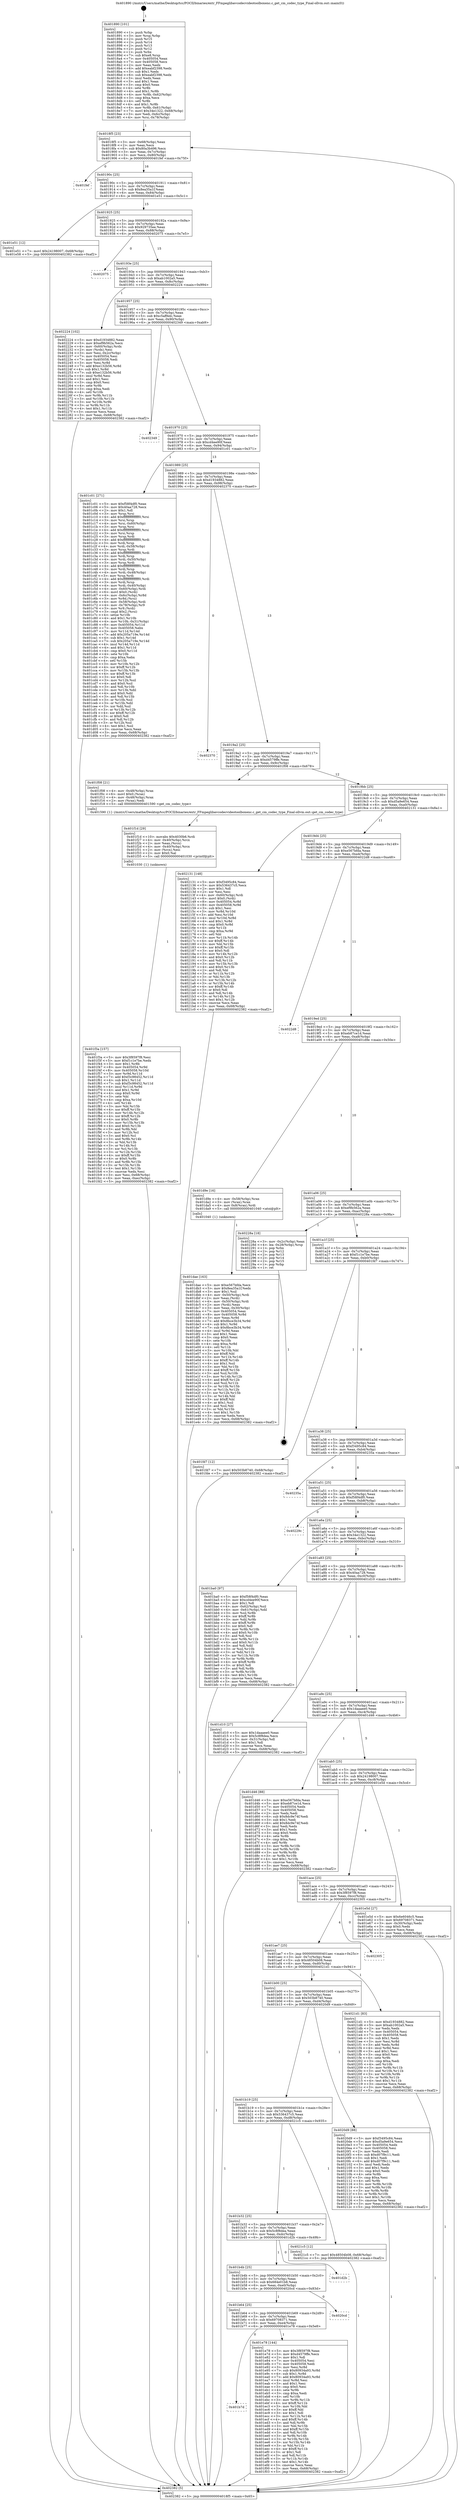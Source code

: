 digraph "0x401890" {
  label = "0x401890 (/mnt/c/Users/mathe/Desktop/tcc/POCII/binaries/extr_FFmpeglibavcodecvideotoolboxenc.c_get_cm_codec_type_Final-ollvm.out::main(0))"
  labelloc = "t"
  node[shape=record]

  Entry [label="",width=0.3,height=0.3,shape=circle,fillcolor=black,style=filled]
  "0x4018f5" [label="{
     0x4018f5 [23]\l
     | [instrs]\l
     &nbsp;&nbsp;0x4018f5 \<+3\>: mov -0x68(%rbp),%eax\l
     &nbsp;&nbsp;0x4018f8 \<+2\>: mov %eax,%ecx\l
     &nbsp;&nbsp;0x4018fa \<+6\>: sub $0x80a3b496,%ecx\l
     &nbsp;&nbsp;0x401900 \<+3\>: mov %eax,-0x7c(%rbp)\l
     &nbsp;&nbsp;0x401903 \<+3\>: mov %ecx,-0x80(%rbp)\l
     &nbsp;&nbsp;0x401906 \<+6\>: je 0000000000401fef \<main+0x75f\>\l
  }"]
  "0x401fef" [label="{
     0x401fef\l
  }", style=dashed]
  "0x40190c" [label="{
     0x40190c [25]\l
     | [instrs]\l
     &nbsp;&nbsp;0x40190c \<+5\>: jmp 0000000000401911 \<main+0x81\>\l
     &nbsp;&nbsp;0x401911 \<+3\>: mov -0x7c(%rbp),%eax\l
     &nbsp;&nbsp;0x401914 \<+5\>: sub $0x8ea35a1f,%eax\l
     &nbsp;&nbsp;0x401919 \<+6\>: mov %eax,-0x84(%rbp)\l
     &nbsp;&nbsp;0x40191f \<+6\>: je 0000000000401e51 \<main+0x5c1\>\l
  }"]
  Exit [label="",width=0.3,height=0.3,shape=circle,fillcolor=black,style=filled,peripheries=2]
  "0x401e51" [label="{
     0x401e51 [12]\l
     | [instrs]\l
     &nbsp;&nbsp;0x401e51 \<+7\>: movl $0x24198007,-0x68(%rbp)\l
     &nbsp;&nbsp;0x401e58 \<+5\>: jmp 0000000000402382 \<main+0xaf2\>\l
  }"]
  "0x401925" [label="{
     0x401925 [25]\l
     | [instrs]\l
     &nbsp;&nbsp;0x401925 \<+5\>: jmp 000000000040192a \<main+0x9a\>\l
     &nbsp;&nbsp;0x40192a \<+3\>: mov -0x7c(%rbp),%eax\l
     &nbsp;&nbsp;0x40192d \<+5\>: sub $0x929735ee,%eax\l
     &nbsp;&nbsp;0x401932 \<+6\>: mov %eax,-0x88(%rbp)\l
     &nbsp;&nbsp;0x401938 \<+6\>: je 0000000000402075 \<main+0x7e5\>\l
  }"]
  "0x401f3a" [label="{
     0x401f3a [157]\l
     | [instrs]\l
     &nbsp;&nbsp;0x401f3a \<+5\>: mov $0x3f8597f8,%esi\l
     &nbsp;&nbsp;0x401f3f \<+5\>: mov $0xf1c1e7be,%edx\l
     &nbsp;&nbsp;0x401f44 \<+3\>: mov $0x1,%r8b\l
     &nbsp;&nbsp;0x401f47 \<+8\>: mov 0x405054,%r9d\l
     &nbsp;&nbsp;0x401f4f \<+8\>: mov 0x405058,%r10d\l
     &nbsp;&nbsp;0x401f57 \<+3\>: mov %r9d,%r11d\l
     &nbsp;&nbsp;0x401f5a \<+7\>: add $0xf3c98452,%r11d\l
     &nbsp;&nbsp;0x401f61 \<+4\>: sub $0x1,%r11d\l
     &nbsp;&nbsp;0x401f65 \<+7\>: sub $0xf3c98452,%r11d\l
     &nbsp;&nbsp;0x401f6c \<+4\>: imul %r11d,%r9d\l
     &nbsp;&nbsp;0x401f70 \<+4\>: and $0x1,%r9d\l
     &nbsp;&nbsp;0x401f74 \<+4\>: cmp $0x0,%r9d\l
     &nbsp;&nbsp;0x401f78 \<+3\>: sete %bl\l
     &nbsp;&nbsp;0x401f7b \<+4\>: cmp $0xa,%r10d\l
     &nbsp;&nbsp;0x401f7f \<+4\>: setl %r14b\l
     &nbsp;&nbsp;0x401f83 \<+3\>: mov %bl,%r15b\l
     &nbsp;&nbsp;0x401f86 \<+4\>: xor $0xff,%r15b\l
     &nbsp;&nbsp;0x401f8a \<+3\>: mov %r14b,%r12b\l
     &nbsp;&nbsp;0x401f8d \<+4\>: xor $0xff,%r12b\l
     &nbsp;&nbsp;0x401f91 \<+4\>: xor $0x0,%r8b\l
     &nbsp;&nbsp;0x401f95 \<+3\>: mov %r15b,%r13b\l
     &nbsp;&nbsp;0x401f98 \<+4\>: and $0x0,%r13b\l
     &nbsp;&nbsp;0x401f9c \<+3\>: and %r8b,%bl\l
     &nbsp;&nbsp;0x401f9f \<+3\>: mov %r12b,%cl\l
     &nbsp;&nbsp;0x401fa2 \<+3\>: and $0x0,%cl\l
     &nbsp;&nbsp;0x401fa5 \<+3\>: and %r8b,%r14b\l
     &nbsp;&nbsp;0x401fa8 \<+3\>: or %bl,%r13b\l
     &nbsp;&nbsp;0x401fab \<+3\>: or %r14b,%cl\l
     &nbsp;&nbsp;0x401fae \<+3\>: xor %cl,%r13b\l
     &nbsp;&nbsp;0x401fb1 \<+3\>: or %r12b,%r15b\l
     &nbsp;&nbsp;0x401fb4 \<+4\>: xor $0xff,%r15b\l
     &nbsp;&nbsp;0x401fb8 \<+4\>: or $0x0,%r8b\l
     &nbsp;&nbsp;0x401fbc \<+3\>: and %r8b,%r15b\l
     &nbsp;&nbsp;0x401fbf \<+3\>: or %r15b,%r13b\l
     &nbsp;&nbsp;0x401fc2 \<+4\>: test $0x1,%r13b\l
     &nbsp;&nbsp;0x401fc6 \<+3\>: cmovne %edx,%esi\l
     &nbsp;&nbsp;0x401fc9 \<+3\>: mov %esi,-0x68(%rbp)\l
     &nbsp;&nbsp;0x401fcc \<+6\>: mov %eax,-0xec(%rbp)\l
     &nbsp;&nbsp;0x401fd2 \<+5\>: jmp 0000000000402382 \<main+0xaf2\>\l
  }"]
  "0x402075" [label="{
     0x402075\l
  }", style=dashed]
  "0x40193e" [label="{
     0x40193e [25]\l
     | [instrs]\l
     &nbsp;&nbsp;0x40193e \<+5\>: jmp 0000000000401943 \<main+0xb3\>\l
     &nbsp;&nbsp;0x401943 \<+3\>: mov -0x7c(%rbp),%eax\l
     &nbsp;&nbsp;0x401946 \<+5\>: sub $0xab1002a5,%eax\l
     &nbsp;&nbsp;0x40194b \<+6\>: mov %eax,-0x8c(%rbp)\l
     &nbsp;&nbsp;0x401951 \<+6\>: je 0000000000402224 \<main+0x994\>\l
  }"]
  "0x401f1d" [label="{
     0x401f1d [29]\l
     | [instrs]\l
     &nbsp;&nbsp;0x401f1d \<+10\>: movabs $0x4030b6,%rdi\l
     &nbsp;&nbsp;0x401f27 \<+4\>: mov -0x40(%rbp),%rcx\l
     &nbsp;&nbsp;0x401f2b \<+2\>: mov %eax,(%rcx)\l
     &nbsp;&nbsp;0x401f2d \<+4\>: mov -0x40(%rbp),%rcx\l
     &nbsp;&nbsp;0x401f31 \<+2\>: mov (%rcx),%esi\l
     &nbsp;&nbsp;0x401f33 \<+2\>: mov $0x0,%al\l
     &nbsp;&nbsp;0x401f35 \<+5\>: call 0000000000401030 \<printf@plt\>\l
     | [calls]\l
     &nbsp;&nbsp;0x401030 \{1\} (unknown)\l
  }"]
  "0x402224" [label="{
     0x402224 [102]\l
     | [instrs]\l
     &nbsp;&nbsp;0x402224 \<+5\>: mov $0xd1934882,%eax\l
     &nbsp;&nbsp;0x402229 \<+5\>: mov $0xef9b562a,%ecx\l
     &nbsp;&nbsp;0x40222e \<+4\>: mov -0x60(%rbp),%rdx\l
     &nbsp;&nbsp;0x402232 \<+2\>: mov (%rdx),%esi\l
     &nbsp;&nbsp;0x402234 \<+3\>: mov %esi,-0x2c(%rbp)\l
     &nbsp;&nbsp;0x402237 \<+7\>: mov 0x405054,%esi\l
     &nbsp;&nbsp;0x40223e \<+7\>: mov 0x405058,%edi\l
     &nbsp;&nbsp;0x402245 \<+3\>: mov %esi,%r8d\l
     &nbsp;&nbsp;0x402248 \<+7\>: add $0xe132b56,%r8d\l
     &nbsp;&nbsp;0x40224f \<+4\>: sub $0x1,%r8d\l
     &nbsp;&nbsp;0x402253 \<+7\>: sub $0xe132b56,%r8d\l
     &nbsp;&nbsp;0x40225a \<+4\>: imul %r8d,%esi\l
     &nbsp;&nbsp;0x40225e \<+3\>: and $0x1,%esi\l
     &nbsp;&nbsp;0x402261 \<+3\>: cmp $0x0,%esi\l
     &nbsp;&nbsp;0x402264 \<+4\>: sete %r9b\l
     &nbsp;&nbsp;0x402268 \<+3\>: cmp $0xa,%edi\l
     &nbsp;&nbsp;0x40226b \<+4\>: setl %r10b\l
     &nbsp;&nbsp;0x40226f \<+3\>: mov %r9b,%r11b\l
     &nbsp;&nbsp;0x402272 \<+3\>: and %r10b,%r11b\l
     &nbsp;&nbsp;0x402275 \<+3\>: xor %r10b,%r9b\l
     &nbsp;&nbsp;0x402278 \<+3\>: or %r9b,%r11b\l
     &nbsp;&nbsp;0x40227b \<+4\>: test $0x1,%r11b\l
     &nbsp;&nbsp;0x40227f \<+3\>: cmovne %ecx,%eax\l
     &nbsp;&nbsp;0x402282 \<+3\>: mov %eax,-0x68(%rbp)\l
     &nbsp;&nbsp;0x402285 \<+5\>: jmp 0000000000402382 \<main+0xaf2\>\l
  }"]
  "0x401957" [label="{
     0x401957 [25]\l
     | [instrs]\l
     &nbsp;&nbsp;0x401957 \<+5\>: jmp 000000000040195c \<main+0xcc\>\l
     &nbsp;&nbsp;0x40195c \<+3\>: mov -0x7c(%rbp),%eax\l
     &nbsp;&nbsp;0x40195f \<+5\>: sub $0xc5aff4dc,%eax\l
     &nbsp;&nbsp;0x401964 \<+6\>: mov %eax,-0x90(%rbp)\l
     &nbsp;&nbsp;0x40196a \<+6\>: je 0000000000402349 \<main+0xab9\>\l
  }"]
  "0x401b7d" [label="{
     0x401b7d\l
  }", style=dashed]
  "0x402349" [label="{
     0x402349\l
  }", style=dashed]
  "0x401970" [label="{
     0x401970 [25]\l
     | [instrs]\l
     &nbsp;&nbsp;0x401970 \<+5\>: jmp 0000000000401975 \<main+0xe5\>\l
     &nbsp;&nbsp;0x401975 \<+3\>: mov -0x7c(%rbp),%eax\l
     &nbsp;&nbsp;0x401978 \<+5\>: sub $0xcd4ee90f,%eax\l
     &nbsp;&nbsp;0x40197d \<+6\>: mov %eax,-0x94(%rbp)\l
     &nbsp;&nbsp;0x401983 \<+6\>: je 0000000000401c01 \<main+0x371\>\l
  }"]
  "0x401e78" [label="{
     0x401e78 [144]\l
     | [instrs]\l
     &nbsp;&nbsp;0x401e78 \<+5\>: mov $0x3f8597f8,%eax\l
     &nbsp;&nbsp;0x401e7d \<+5\>: mov $0xd4579ffe,%ecx\l
     &nbsp;&nbsp;0x401e82 \<+2\>: mov $0x1,%dl\l
     &nbsp;&nbsp;0x401e84 \<+7\>: mov 0x405054,%esi\l
     &nbsp;&nbsp;0x401e8b \<+7\>: mov 0x405058,%edi\l
     &nbsp;&nbsp;0x401e92 \<+3\>: mov %esi,%r8d\l
     &nbsp;&nbsp;0x401e95 \<+7\>: sub $0x80934a93,%r8d\l
     &nbsp;&nbsp;0x401e9c \<+4\>: sub $0x1,%r8d\l
     &nbsp;&nbsp;0x401ea0 \<+7\>: add $0x80934a93,%r8d\l
     &nbsp;&nbsp;0x401ea7 \<+4\>: imul %r8d,%esi\l
     &nbsp;&nbsp;0x401eab \<+3\>: and $0x1,%esi\l
     &nbsp;&nbsp;0x401eae \<+3\>: cmp $0x0,%esi\l
     &nbsp;&nbsp;0x401eb1 \<+4\>: sete %r9b\l
     &nbsp;&nbsp;0x401eb5 \<+3\>: cmp $0xa,%edi\l
     &nbsp;&nbsp;0x401eb8 \<+4\>: setl %r10b\l
     &nbsp;&nbsp;0x401ebc \<+3\>: mov %r9b,%r11b\l
     &nbsp;&nbsp;0x401ebf \<+4\>: xor $0xff,%r11b\l
     &nbsp;&nbsp;0x401ec3 \<+3\>: mov %r10b,%bl\l
     &nbsp;&nbsp;0x401ec6 \<+3\>: xor $0xff,%bl\l
     &nbsp;&nbsp;0x401ec9 \<+3\>: xor $0x1,%dl\l
     &nbsp;&nbsp;0x401ecc \<+3\>: mov %r11b,%r14b\l
     &nbsp;&nbsp;0x401ecf \<+4\>: and $0xff,%r14b\l
     &nbsp;&nbsp;0x401ed3 \<+3\>: and %dl,%r9b\l
     &nbsp;&nbsp;0x401ed6 \<+3\>: mov %bl,%r15b\l
     &nbsp;&nbsp;0x401ed9 \<+4\>: and $0xff,%r15b\l
     &nbsp;&nbsp;0x401edd \<+3\>: and %dl,%r10b\l
     &nbsp;&nbsp;0x401ee0 \<+3\>: or %r9b,%r14b\l
     &nbsp;&nbsp;0x401ee3 \<+3\>: or %r10b,%r15b\l
     &nbsp;&nbsp;0x401ee6 \<+3\>: xor %r15b,%r14b\l
     &nbsp;&nbsp;0x401ee9 \<+3\>: or %bl,%r11b\l
     &nbsp;&nbsp;0x401eec \<+4\>: xor $0xff,%r11b\l
     &nbsp;&nbsp;0x401ef0 \<+3\>: or $0x1,%dl\l
     &nbsp;&nbsp;0x401ef3 \<+3\>: and %dl,%r11b\l
     &nbsp;&nbsp;0x401ef6 \<+3\>: or %r11b,%r14b\l
     &nbsp;&nbsp;0x401ef9 \<+4\>: test $0x1,%r14b\l
     &nbsp;&nbsp;0x401efd \<+3\>: cmovne %ecx,%eax\l
     &nbsp;&nbsp;0x401f00 \<+3\>: mov %eax,-0x68(%rbp)\l
     &nbsp;&nbsp;0x401f03 \<+5\>: jmp 0000000000402382 \<main+0xaf2\>\l
  }"]
  "0x401c01" [label="{
     0x401c01 [271]\l
     | [instrs]\l
     &nbsp;&nbsp;0x401c01 \<+5\>: mov $0xf58f4df0,%eax\l
     &nbsp;&nbsp;0x401c06 \<+5\>: mov $0x40aa728,%ecx\l
     &nbsp;&nbsp;0x401c0b \<+2\>: mov $0x1,%dl\l
     &nbsp;&nbsp;0x401c0d \<+3\>: mov %rsp,%rsi\l
     &nbsp;&nbsp;0x401c10 \<+4\>: add $0xfffffffffffffff0,%rsi\l
     &nbsp;&nbsp;0x401c14 \<+3\>: mov %rsi,%rsp\l
     &nbsp;&nbsp;0x401c17 \<+4\>: mov %rsi,-0x60(%rbp)\l
     &nbsp;&nbsp;0x401c1b \<+3\>: mov %rsp,%rsi\l
     &nbsp;&nbsp;0x401c1e \<+4\>: add $0xfffffffffffffff0,%rsi\l
     &nbsp;&nbsp;0x401c22 \<+3\>: mov %rsi,%rsp\l
     &nbsp;&nbsp;0x401c25 \<+3\>: mov %rsp,%rdi\l
     &nbsp;&nbsp;0x401c28 \<+4\>: add $0xfffffffffffffff0,%rdi\l
     &nbsp;&nbsp;0x401c2c \<+3\>: mov %rdi,%rsp\l
     &nbsp;&nbsp;0x401c2f \<+4\>: mov %rdi,-0x58(%rbp)\l
     &nbsp;&nbsp;0x401c33 \<+3\>: mov %rsp,%rdi\l
     &nbsp;&nbsp;0x401c36 \<+4\>: add $0xfffffffffffffff0,%rdi\l
     &nbsp;&nbsp;0x401c3a \<+3\>: mov %rdi,%rsp\l
     &nbsp;&nbsp;0x401c3d \<+4\>: mov %rdi,-0x50(%rbp)\l
     &nbsp;&nbsp;0x401c41 \<+3\>: mov %rsp,%rdi\l
     &nbsp;&nbsp;0x401c44 \<+4\>: add $0xfffffffffffffff0,%rdi\l
     &nbsp;&nbsp;0x401c48 \<+3\>: mov %rdi,%rsp\l
     &nbsp;&nbsp;0x401c4b \<+4\>: mov %rdi,-0x48(%rbp)\l
     &nbsp;&nbsp;0x401c4f \<+3\>: mov %rsp,%rdi\l
     &nbsp;&nbsp;0x401c52 \<+4\>: add $0xfffffffffffffff0,%rdi\l
     &nbsp;&nbsp;0x401c56 \<+3\>: mov %rdi,%rsp\l
     &nbsp;&nbsp;0x401c59 \<+4\>: mov %rdi,-0x40(%rbp)\l
     &nbsp;&nbsp;0x401c5d \<+4\>: mov -0x60(%rbp),%rdi\l
     &nbsp;&nbsp;0x401c61 \<+6\>: movl $0x0,(%rdi)\l
     &nbsp;&nbsp;0x401c67 \<+4\>: mov -0x6c(%rbp),%r8d\l
     &nbsp;&nbsp;0x401c6b \<+3\>: mov %r8d,(%rsi)\l
     &nbsp;&nbsp;0x401c6e \<+4\>: mov -0x58(%rbp),%rdi\l
     &nbsp;&nbsp;0x401c72 \<+4\>: mov -0x78(%rbp),%r9\l
     &nbsp;&nbsp;0x401c76 \<+3\>: mov %r9,(%rdi)\l
     &nbsp;&nbsp;0x401c79 \<+3\>: cmpl $0x2,(%rsi)\l
     &nbsp;&nbsp;0x401c7c \<+4\>: setne %r10b\l
     &nbsp;&nbsp;0x401c80 \<+4\>: and $0x1,%r10b\l
     &nbsp;&nbsp;0x401c84 \<+4\>: mov %r10b,-0x31(%rbp)\l
     &nbsp;&nbsp;0x401c88 \<+8\>: mov 0x405054,%r11d\l
     &nbsp;&nbsp;0x401c90 \<+7\>: mov 0x405058,%ebx\l
     &nbsp;&nbsp;0x401c97 \<+3\>: mov %r11d,%r14d\l
     &nbsp;&nbsp;0x401c9a \<+7\>: add $0x205a719e,%r14d\l
     &nbsp;&nbsp;0x401ca1 \<+4\>: sub $0x1,%r14d\l
     &nbsp;&nbsp;0x401ca5 \<+7\>: sub $0x205a719e,%r14d\l
     &nbsp;&nbsp;0x401cac \<+4\>: imul %r14d,%r11d\l
     &nbsp;&nbsp;0x401cb0 \<+4\>: and $0x1,%r11d\l
     &nbsp;&nbsp;0x401cb4 \<+4\>: cmp $0x0,%r11d\l
     &nbsp;&nbsp;0x401cb8 \<+4\>: sete %r10b\l
     &nbsp;&nbsp;0x401cbc \<+3\>: cmp $0xa,%ebx\l
     &nbsp;&nbsp;0x401cbf \<+4\>: setl %r15b\l
     &nbsp;&nbsp;0x401cc3 \<+3\>: mov %r10b,%r12b\l
     &nbsp;&nbsp;0x401cc6 \<+4\>: xor $0xff,%r12b\l
     &nbsp;&nbsp;0x401cca \<+3\>: mov %r15b,%r13b\l
     &nbsp;&nbsp;0x401ccd \<+4\>: xor $0xff,%r13b\l
     &nbsp;&nbsp;0x401cd1 \<+3\>: xor $0x0,%dl\l
     &nbsp;&nbsp;0x401cd4 \<+3\>: mov %r12b,%sil\l
     &nbsp;&nbsp;0x401cd7 \<+4\>: and $0x0,%sil\l
     &nbsp;&nbsp;0x401cdb \<+3\>: and %dl,%r10b\l
     &nbsp;&nbsp;0x401cde \<+3\>: mov %r13b,%dil\l
     &nbsp;&nbsp;0x401ce1 \<+4\>: and $0x0,%dil\l
     &nbsp;&nbsp;0x401ce5 \<+3\>: and %dl,%r15b\l
     &nbsp;&nbsp;0x401ce8 \<+3\>: or %r10b,%sil\l
     &nbsp;&nbsp;0x401ceb \<+3\>: or %r15b,%dil\l
     &nbsp;&nbsp;0x401cee \<+3\>: xor %dil,%sil\l
     &nbsp;&nbsp;0x401cf1 \<+3\>: or %r13b,%r12b\l
     &nbsp;&nbsp;0x401cf4 \<+4\>: xor $0xff,%r12b\l
     &nbsp;&nbsp;0x401cf8 \<+3\>: or $0x0,%dl\l
     &nbsp;&nbsp;0x401cfb \<+3\>: and %dl,%r12b\l
     &nbsp;&nbsp;0x401cfe \<+3\>: or %r12b,%sil\l
     &nbsp;&nbsp;0x401d01 \<+4\>: test $0x1,%sil\l
     &nbsp;&nbsp;0x401d05 \<+3\>: cmovne %ecx,%eax\l
     &nbsp;&nbsp;0x401d08 \<+3\>: mov %eax,-0x68(%rbp)\l
     &nbsp;&nbsp;0x401d0b \<+5\>: jmp 0000000000402382 \<main+0xaf2\>\l
  }"]
  "0x401989" [label="{
     0x401989 [25]\l
     | [instrs]\l
     &nbsp;&nbsp;0x401989 \<+5\>: jmp 000000000040198e \<main+0xfe\>\l
     &nbsp;&nbsp;0x40198e \<+3\>: mov -0x7c(%rbp),%eax\l
     &nbsp;&nbsp;0x401991 \<+5\>: sub $0xd1934882,%eax\l
     &nbsp;&nbsp;0x401996 \<+6\>: mov %eax,-0x98(%rbp)\l
     &nbsp;&nbsp;0x40199c \<+6\>: je 0000000000402370 \<main+0xae0\>\l
  }"]
  "0x401b64" [label="{
     0x401b64 [25]\l
     | [instrs]\l
     &nbsp;&nbsp;0x401b64 \<+5\>: jmp 0000000000401b69 \<main+0x2d9\>\l
     &nbsp;&nbsp;0x401b69 \<+3\>: mov -0x7c(%rbp),%eax\l
     &nbsp;&nbsp;0x401b6c \<+5\>: sub $0x69708371,%eax\l
     &nbsp;&nbsp;0x401b71 \<+6\>: mov %eax,-0xe4(%rbp)\l
     &nbsp;&nbsp;0x401b77 \<+6\>: je 0000000000401e78 \<main+0x5e8\>\l
  }"]
  "0x402370" [label="{
     0x402370\l
  }", style=dashed]
  "0x4019a2" [label="{
     0x4019a2 [25]\l
     | [instrs]\l
     &nbsp;&nbsp;0x4019a2 \<+5\>: jmp 00000000004019a7 \<main+0x117\>\l
     &nbsp;&nbsp;0x4019a7 \<+3\>: mov -0x7c(%rbp),%eax\l
     &nbsp;&nbsp;0x4019aa \<+5\>: sub $0xd4579ffe,%eax\l
     &nbsp;&nbsp;0x4019af \<+6\>: mov %eax,-0x9c(%rbp)\l
     &nbsp;&nbsp;0x4019b5 \<+6\>: je 0000000000401f08 \<main+0x678\>\l
  }"]
  "0x4020cd" [label="{
     0x4020cd\l
  }", style=dashed]
  "0x401f08" [label="{
     0x401f08 [21]\l
     | [instrs]\l
     &nbsp;&nbsp;0x401f08 \<+4\>: mov -0x48(%rbp),%rax\l
     &nbsp;&nbsp;0x401f0c \<+6\>: movl $0x0,(%rax)\l
     &nbsp;&nbsp;0x401f12 \<+4\>: mov -0x48(%rbp),%rax\l
     &nbsp;&nbsp;0x401f16 \<+2\>: mov (%rax),%edi\l
     &nbsp;&nbsp;0x401f18 \<+5\>: call 0000000000401590 \<get_cm_codec_type\>\l
     | [calls]\l
     &nbsp;&nbsp;0x401590 \{1\} (/mnt/c/Users/mathe/Desktop/tcc/POCII/binaries/extr_FFmpeglibavcodecvideotoolboxenc.c_get_cm_codec_type_Final-ollvm.out::get_cm_codec_type)\l
  }"]
  "0x4019bb" [label="{
     0x4019bb [25]\l
     | [instrs]\l
     &nbsp;&nbsp;0x4019bb \<+5\>: jmp 00000000004019c0 \<main+0x130\>\l
     &nbsp;&nbsp;0x4019c0 \<+3\>: mov -0x7c(%rbp),%eax\l
     &nbsp;&nbsp;0x4019c3 \<+5\>: sub $0xd5a9e654,%eax\l
     &nbsp;&nbsp;0x4019c8 \<+6\>: mov %eax,-0xa0(%rbp)\l
     &nbsp;&nbsp;0x4019ce \<+6\>: je 0000000000402131 \<main+0x8a1\>\l
  }"]
  "0x401b4b" [label="{
     0x401b4b [25]\l
     | [instrs]\l
     &nbsp;&nbsp;0x401b4b \<+5\>: jmp 0000000000401b50 \<main+0x2c0\>\l
     &nbsp;&nbsp;0x401b50 \<+3\>: mov -0x7c(%rbp),%eax\l
     &nbsp;&nbsp;0x401b53 \<+5\>: sub $0x684e01b8,%eax\l
     &nbsp;&nbsp;0x401b58 \<+6\>: mov %eax,-0xe0(%rbp)\l
     &nbsp;&nbsp;0x401b5e \<+6\>: je 00000000004020cd \<main+0x83d\>\l
  }"]
  "0x402131" [label="{
     0x402131 [148]\l
     | [instrs]\l
     &nbsp;&nbsp;0x402131 \<+5\>: mov $0xf3495c84,%eax\l
     &nbsp;&nbsp;0x402136 \<+5\>: mov $0x536437c5,%ecx\l
     &nbsp;&nbsp;0x40213b \<+2\>: mov $0x1,%dl\l
     &nbsp;&nbsp;0x40213d \<+2\>: xor %esi,%esi\l
     &nbsp;&nbsp;0x40213f \<+4\>: mov -0x60(%rbp),%rdi\l
     &nbsp;&nbsp;0x402143 \<+6\>: movl $0x0,(%rdi)\l
     &nbsp;&nbsp;0x402149 \<+8\>: mov 0x405054,%r8d\l
     &nbsp;&nbsp;0x402151 \<+8\>: mov 0x405058,%r9d\l
     &nbsp;&nbsp;0x402159 \<+3\>: sub $0x1,%esi\l
     &nbsp;&nbsp;0x40215c \<+3\>: mov %r8d,%r10d\l
     &nbsp;&nbsp;0x40215f \<+3\>: add %esi,%r10d\l
     &nbsp;&nbsp;0x402162 \<+4\>: imul %r10d,%r8d\l
     &nbsp;&nbsp;0x402166 \<+4\>: and $0x1,%r8d\l
     &nbsp;&nbsp;0x40216a \<+4\>: cmp $0x0,%r8d\l
     &nbsp;&nbsp;0x40216e \<+4\>: sete %r11b\l
     &nbsp;&nbsp;0x402172 \<+4\>: cmp $0xa,%r9d\l
     &nbsp;&nbsp;0x402176 \<+3\>: setl %bl\l
     &nbsp;&nbsp;0x402179 \<+3\>: mov %r11b,%r14b\l
     &nbsp;&nbsp;0x40217c \<+4\>: xor $0xff,%r14b\l
     &nbsp;&nbsp;0x402180 \<+3\>: mov %bl,%r15b\l
     &nbsp;&nbsp;0x402183 \<+4\>: xor $0xff,%r15b\l
     &nbsp;&nbsp;0x402187 \<+3\>: xor $0x0,%dl\l
     &nbsp;&nbsp;0x40218a \<+3\>: mov %r14b,%r12b\l
     &nbsp;&nbsp;0x40218d \<+4\>: and $0x0,%r12b\l
     &nbsp;&nbsp;0x402191 \<+3\>: and %dl,%r11b\l
     &nbsp;&nbsp;0x402194 \<+3\>: mov %r15b,%r13b\l
     &nbsp;&nbsp;0x402197 \<+4\>: and $0x0,%r13b\l
     &nbsp;&nbsp;0x40219b \<+2\>: and %dl,%bl\l
     &nbsp;&nbsp;0x40219d \<+3\>: or %r11b,%r12b\l
     &nbsp;&nbsp;0x4021a0 \<+3\>: or %bl,%r13b\l
     &nbsp;&nbsp;0x4021a3 \<+3\>: xor %r13b,%r12b\l
     &nbsp;&nbsp;0x4021a6 \<+3\>: or %r15b,%r14b\l
     &nbsp;&nbsp;0x4021a9 \<+4\>: xor $0xff,%r14b\l
     &nbsp;&nbsp;0x4021ad \<+3\>: or $0x0,%dl\l
     &nbsp;&nbsp;0x4021b0 \<+3\>: and %dl,%r14b\l
     &nbsp;&nbsp;0x4021b3 \<+3\>: or %r14b,%r12b\l
     &nbsp;&nbsp;0x4021b6 \<+4\>: test $0x1,%r12b\l
     &nbsp;&nbsp;0x4021ba \<+3\>: cmovne %ecx,%eax\l
     &nbsp;&nbsp;0x4021bd \<+3\>: mov %eax,-0x68(%rbp)\l
     &nbsp;&nbsp;0x4021c0 \<+5\>: jmp 0000000000402382 \<main+0xaf2\>\l
  }"]
  "0x4019d4" [label="{
     0x4019d4 [25]\l
     | [instrs]\l
     &nbsp;&nbsp;0x4019d4 \<+5\>: jmp 00000000004019d9 \<main+0x149\>\l
     &nbsp;&nbsp;0x4019d9 \<+3\>: mov -0x7c(%rbp),%eax\l
     &nbsp;&nbsp;0x4019dc \<+5\>: sub $0xe567bfda,%eax\l
     &nbsp;&nbsp;0x4019e1 \<+6\>: mov %eax,-0xa4(%rbp)\l
     &nbsp;&nbsp;0x4019e7 \<+6\>: je 00000000004022d8 \<main+0xa48\>\l
  }"]
  "0x401d2b" [label="{
     0x401d2b\l
  }", style=dashed]
  "0x4022d8" [label="{
     0x4022d8\l
  }", style=dashed]
  "0x4019ed" [label="{
     0x4019ed [25]\l
     | [instrs]\l
     &nbsp;&nbsp;0x4019ed \<+5\>: jmp 00000000004019f2 \<main+0x162\>\l
     &nbsp;&nbsp;0x4019f2 \<+3\>: mov -0x7c(%rbp),%eax\l
     &nbsp;&nbsp;0x4019f5 \<+5\>: sub $0xeb87ce1d,%eax\l
     &nbsp;&nbsp;0x4019fa \<+6\>: mov %eax,-0xa8(%rbp)\l
     &nbsp;&nbsp;0x401a00 \<+6\>: je 0000000000401d9e \<main+0x50e\>\l
  }"]
  "0x401b32" [label="{
     0x401b32 [25]\l
     | [instrs]\l
     &nbsp;&nbsp;0x401b32 \<+5\>: jmp 0000000000401b37 \<main+0x2a7\>\l
     &nbsp;&nbsp;0x401b37 \<+3\>: mov -0x7c(%rbp),%eax\l
     &nbsp;&nbsp;0x401b3a \<+5\>: sub $0x5c8f8dea,%eax\l
     &nbsp;&nbsp;0x401b3f \<+6\>: mov %eax,-0xdc(%rbp)\l
     &nbsp;&nbsp;0x401b45 \<+6\>: je 0000000000401d2b \<main+0x49b\>\l
  }"]
  "0x401d9e" [label="{
     0x401d9e [16]\l
     | [instrs]\l
     &nbsp;&nbsp;0x401d9e \<+4\>: mov -0x58(%rbp),%rax\l
     &nbsp;&nbsp;0x401da2 \<+3\>: mov (%rax),%rax\l
     &nbsp;&nbsp;0x401da5 \<+4\>: mov 0x8(%rax),%rdi\l
     &nbsp;&nbsp;0x401da9 \<+5\>: call 0000000000401040 \<atoi@plt\>\l
     | [calls]\l
     &nbsp;&nbsp;0x401040 \{1\} (unknown)\l
  }"]
  "0x401a06" [label="{
     0x401a06 [25]\l
     | [instrs]\l
     &nbsp;&nbsp;0x401a06 \<+5\>: jmp 0000000000401a0b \<main+0x17b\>\l
     &nbsp;&nbsp;0x401a0b \<+3\>: mov -0x7c(%rbp),%eax\l
     &nbsp;&nbsp;0x401a0e \<+5\>: sub $0xef9b562a,%eax\l
     &nbsp;&nbsp;0x401a13 \<+6\>: mov %eax,-0xac(%rbp)\l
     &nbsp;&nbsp;0x401a19 \<+6\>: je 000000000040228a \<main+0x9fa\>\l
  }"]
  "0x4021c5" [label="{
     0x4021c5 [12]\l
     | [instrs]\l
     &nbsp;&nbsp;0x4021c5 \<+7\>: movl $0x48504b08,-0x68(%rbp)\l
     &nbsp;&nbsp;0x4021cc \<+5\>: jmp 0000000000402382 \<main+0xaf2\>\l
  }"]
  "0x40228a" [label="{
     0x40228a [18]\l
     | [instrs]\l
     &nbsp;&nbsp;0x40228a \<+3\>: mov -0x2c(%rbp),%eax\l
     &nbsp;&nbsp;0x40228d \<+4\>: lea -0x28(%rbp),%rsp\l
     &nbsp;&nbsp;0x402291 \<+1\>: pop %rbx\l
     &nbsp;&nbsp;0x402292 \<+2\>: pop %r12\l
     &nbsp;&nbsp;0x402294 \<+2\>: pop %r13\l
     &nbsp;&nbsp;0x402296 \<+2\>: pop %r14\l
     &nbsp;&nbsp;0x402298 \<+2\>: pop %r15\l
     &nbsp;&nbsp;0x40229a \<+1\>: pop %rbp\l
     &nbsp;&nbsp;0x40229b \<+1\>: ret\l
  }"]
  "0x401a1f" [label="{
     0x401a1f [25]\l
     | [instrs]\l
     &nbsp;&nbsp;0x401a1f \<+5\>: jmp 0000000000401a24 \<main+0x194\>\l
     &nbsp;&nbsp;0x401a24 \<+3\>: mov -0x7c(%rbp),%eax\l
     &nbsp;&nbsp;0x401a27 \<+5\>: sub $0xf1c1e7be,%eax\l
     &nbsp;&nbsp;0x401a2c \<+6\>: mov %eax,-0xb0(%rbp)\l
     &nbsp;&nbsp;0x401a32 \<+6\>: je 0000000000401fd7 \<main+0x747\>\l
  }"]
  "0x401b19" [label="{
     0x401b19 [25]\l
     | [instrs]\l
     &nbsp;&nbsp;0x401b19 \<+5\>: jmp 0000000000401b1e \<main+0x28e\>\l
     &nbsp;&nbsp;0x401b1e \<+3\>: mov -0x7c(%rbp),%eax\l
     &nbsp;&nbsp;0x401b21 \<+5\>: sub $0x536437c5,%eax\l
     &nbsp;&nbsp;0x401b26 \<+6\>: mov %eax,-0xd8(%rbp)\l
     &nbsp;&nbsp;0x401b2c \<+6\>: je 00000000004021c5 \<main+0x935\>\l
  }"]
  "0x401fd7" [label="{
     0x401fd7 [12]\l
     | [instrs]\l
     &nbsp;&nbsp;0x401fd7 \<+7\>: movl $0x503b8740,-0x68(%rbp)\l
     &nbsp;&nbsp;0x401fde \<+5\>: jmp 0000000000402382 \<main+0xaf2\>\l
  }"]
  "0x401a38" [label="{
     0x401a38 [25]\l
     | [instrs]\l
     &nbsp;&nbsp;0x401a38 \<+5\>: jmp 0000000000401a3d \<main+0x1ad\>\l
     &nbsp;&nbsp;0x401a3d \<+3\>: mov -0x7c(%rbp),%eax\l
     &nbsp;&nbsp;0x401a40 \<+5\>: sub $0xf3495c84,%eax\l
     &nbsp;&nbsp;0x401a45 \<+6\>: mov %eax,-0xb4(%rbp)\l
     &nbsp;&nbsp;0x401a4b \<+6\>: je 000000000040235a \<main+0xaca\>\l
  }"]
  "0x4020d9" [label="{
     0x4020d9 [88]\l
     | [instrs]\l
     &nbsp;&nbsp;0x4020d9 \<+5\>: mov $0xf3495c84,%eax\l
     &nbsp;&nbsp;0x4020de \<+5\>: mov $0xd5a9e654,%ecx\l
     &nbsp;&nbsp;0x4020e3 \<+7\>: mov 0x405054,%edx\l
     &nbsp;&nbsp;0x4020ea \<+7\>: mov 0x405058,%esi\l
     &nbsp;&nbsp;0x4020f1 \<+2\>: mov %edx,%edi\l
     &nbsp;&nbsp;0x4020f3 \<+6\>: sub $0xd07f9c11,%edi\l
     &nbsp;&nbsp;0x4020f9 \<+3\>: sub $0x1,%edi\l
     &nbsp;&nbsp;0x4020fc \<+6\>: add $0xd07f9c11,%edi\l
     &nbsp;&nbsp;0x402102 \<+3\>: imul %edi,%edx\l
     &nbsp;&nbsp;0x402105 \<+3\>: and $0x1,%edx\l
     &nbsp;&nbsp;0x402108 \<+3\>: cmp $0x0,%edx\l
     &nbsp;&nbsp;0x40210b \<+4\>: sete %r8b\l
     &nbsp;&nbsp;0x40210f \<+3\>: cmp $0xa,%esi\l
     &nbsp;&nbsp;0x402112 \<+4\>: setl %r9b\l
     &nbsp;&nbsp;0x402116 \<+3\>: mov %r8b,%r10b\l
     &nbsp;&nbsp;0x402119 \<+3\>: and %r9b,%r10b\l
     &nbsp;&nbsp;0x40211c \<+3\>: xor %r9b,%r8b\l
     &nbsp;&nbsp;0x40211f \<+3\>: or %r8b,%r10b\l
     &nbsp;&nbsp;0x402122 \<+4\>: test $0x1,%r10b\l
     &nbsp;&nbsp;0x402126 \<+3\>: cmovne %ecx,%eax\l
     &nbsp;&nbsp;0x402129 \<+3\>: mov %eax,-0x68(%rbp)\l
     &nbsp;&nbsp;0x40212c \<+5\>: jmp 0000000000402382 \<main+0xaf2\>\l
  }"]
  "0x40235a" [label="{
     0x40235a\l
  }", style=dashed]
  "0x401a51" [label="{
     0x401a51 [25]\l
     | [instrs]\l
     &nbsp;&nbsp;0x401a51 \<+5\>: jmp 0000000000401a56 \<main+0x1c6\>\l
     &nbsp;&nbsp;0x401a56 \<+3\>: mov -0x7c(%rbp),%eax\l
     &nbsp;&nbsp;0x401a59 \<+5\>: sub $0xf58f4df0,%eax\l
     &nbsp;&nbsp;0x401a5e \<+6\>: mov %eax,-0xb8(%rbp)\l
     &nbsp;&nbsp;0x401a64 \<+6\>: je 000000000040229c \<main+0xa0c\>\l
  }"]
  "0x401b00" [label="{
     0x401b00 [25]\l
     | [instrs]\l
     &nbsp;&nbsp;0x401b00 \<+5\>: jmp 0000000000401b05 \<main+0x275\>\l
     &nbsp;&nbsp;0x401b05 \<+3\>: mov -0x7c(%rbp),%eax\l
     &nbsp;&nbsp;0x401b08 \<+5\>: sub $0x503b8740,%eax\l
     &nbsp;&nbsp;0x401b0d \<+6\>: mov %eax,-0xd4(%rbp)\l
     &nbsp;&nbsp;0x401b13 \<+6\>: je 00000000004020d9 \<main+0x849\>\l
  }"]
  "0x40229c" [label="{
     0x40229c\l
  }", style=dashed]
  "0x401a6a" [label="{
     0x401a6a [25]\l
     | [instrs]\l
     &nbsp;&nbsp;0x401a6a \<+5\>: jmp 0000000000401a6f \<main+0x1df\>\l
     &nbsp;&nbsp;0x401a6f \<+3\>: mov -0x7c(%rbp),%eax\l
     &nbsp;&nbsp;0x401a72 \<+5\>: sub $0x34e1322,%eax\l
     &nbsp;&nbsp;0x401a77 \<+6\>: mov %eax,-0xbc(%rbp)\l
     &nbsp;&nbsp;0x401a7d \<+6\>: je 0000000000401ba0 \<main+0x310\>\l
  }"]
  "0x4021d1" [label="{
     0x4021d1 [83]\l
     | [instrs]\l
     &nbsp;&nbsp;0x4021d1 \<+5\>: mov $0xd1934882,%eax\l
     &nbsp;&nbsp;0x4021d6 \<+5\>: mov $0xab1002a5,%ecx\l
     &nbsp;&nbsp;0x4021db \<+2\>: xor %edx,%edx\l
     &nbsp;&nbsp;0x4021dd \<+7\>: mov 0x405054,%esi\l
     &nbsp;&nbsp;0x4021e4 \<+7\>: mov 0x405058,%edi\l
     &nbsp;&nbsp;0x4021eb \<+3\>: sub $0x1,%edx\l
     &nbsp;&nbsp;0x4021ee \<+3\>: mov %esi,%r8d\l
     &nbsp;&nbsp;0x4021f1 \<+3\>: add %edx,%r8d\l
     &nbsp;&nbsp;0x4021f4 \<+4\>: imul %r8d,%esi\l
     &nbsp;&nbsp;0x4021f8 \<+3\>: and $0x1,%esi\l
     &nbsp;&nbsp;0x4021fb \<+3\>: cmp $0x0,%esi\l
     &nbsp;&nbsp;0x4021fe \<+4\>: sete %r9b\l
     &nbsp;&nbsp;0x402202 \<+3\>: cmp $0xa,%edi\l
     &nbsp;&nbsp;0x402205 \<+4\>: setl %r10b\l
     &nbsp;&nbsp;0x402209 \<+3\>: mov %r9b,%r11b\l
     &nbsp;&nbsp;0x40220c \<+3\>: and %r10b,%r11b\l
     &nbsp;&nbsp;0x40220f \<+3\>: xor %r10b,%r9b\l
     &nbsp;&nbsp;0x402212 \<+3\>: or %r9b,%r11b\l
     &nbsp;&nbsp;0x402215 \<+4\>: test $0x1,%r11b\l
     &nbsp;&nbsp;0x402219 \<+3\>: cmovne %ecx,%eax\l
     &nbsp;&nbsp;0x40221c \<+3\>: mov %eax,-0x68(%rbp)\l
     &nbsp;&nbsp;0x40221f \<+5\>: jmp 0000000000402382 \<main+0xaf2\>\l
  }"]
  "0x401ba0" [label="{
     0x401ba0 [97]\l
     | [instrs]\l
     &nbsp;&nbsp;0x401ba0 \<+5\>: mov $0xf58f4df0,%eax\l
     &nbsp;&nbsp;0x401ba5 \<+5\>: mov $0xcd4ee90f,%ecx\l
     &nbsp;&nbsp;0x401baa \<+2\>: mov $0x1,%dl\l
     &nbsp;&nbsp;0x401bac \<+4\>: mov -0x62(%rbp),%sil\l
     &nbsp;&nbsp;0x401bb0 \<+4\>: mov -0x61(%rbp),%dil\l
     &nbsp;&nbsp;0x401bb4 \<+3\>: mov %sil,%r8b\l
     &nbsp;&nbsp;0x401bb7 \<+4\>: xor $0xff,%r8b\l
     &nbsp;&nbsp;0x401bbb \<+3\>: mov %dil,%r9b\l
     &nbsp;&nbsp;0x401bbe \<+4\>: xor $0xff,%r9b\l
     &nbsp;&nbsp;0x401bc2 \<+3\>: xor $0x0,%dl\l
     &nbsp;&nbsp;0x401bc5 \<+3\>: mov %r8b,%r10b\l
     &nbsp;&nbsp;0x401bc8 \<+4\>: and $0x0,%r10b\l
     &nbsp;&nbsp;0x401bcc \<+3\>: and %dl,%sil\l
     &nbsp;&nbsp;0x401bcf \<+3\>: mov %r9b,%r11b\l
     &nbsp;&nbsp;0x401bd2 \<+4\>: and $0x0,%r11b\l
     &nbsp;&nbsp;0x401bd6 \<+3\>: and %dl,%dil\l
     &nbsp;&nbsp;0x401bd9 \<+3\>: or %sil,%r10b\l
     &nbsp;&nbsp;0x401bdc \<+3\>: or %dil,%r11b\l
     &nbsp;&nbsp;0x401bdf \<+3\>: xor %r11b,%r10b\l
     &nbsp;&nbsp;0x401be2 \<+3\>: or %r9b,%r8b\l
     &nbsp;&nbsp;0x401be5 \<+4\>: xor $0xff,%r8b\l
     &nbsp;&nbsp;0x401be9 \<+3\>: or $0x0,%dl\l
     &nbsp;&nbsp;0x401bec \<+3\>: and %dl,%r8b\l
     &nbsp;&nbsp;0x401bef \<+3\>: or %r8b,%r10b\l
     &nbsp;&nbsp;0x401bf2 \<+4\>: test $0x1,%r10b\l
     &nbsp;&nbsp;0x401bf6 \<+3\>: cmovne %ecx,%eax\l
     &nbsp;&nbsp;0x401bf9 \<+3\>: mov %eax,-0x68(%rbp)\l
     &nbsp;&nbsp;0x401bfc \<+5\>: jmp 0000000000402382 \<main+0xaf2\>\l
  }"]
  "0x401a83" [label="{
     0x401a83 [25]\l
     | [instrs]\l
     &nbsp;&nbsp;0x401a83 \<+5\>: jmp 0000000000401a88 \<main+0x1f8\>\l
     &nbsp;&nbsp;0x401a88 \<+3\>: mov -0x7c(%rbp),%eax\l
     &nbsp;&nbsp;0x401a8b \<+5\>: sub $0x40aa728,%eax\l
     &nbsp;&nbsp;0x401a90 \<+6\>: mov %eax,-0xc0(%rbp)\l
     &nbsp;&nbsp;0x401a96 \<+6\>: je 0000000000401d10 \<main+0x480\>\l
  }"]
  "0x402382" [label="{
     0x402382 [5]\l
     | [instrs]\l
     &nbsp;&nbsp;0x402382 \<+5\>: jmp 00000000004018f5 \<main+0x65\>\l
  }"]
  "0x401890" [label="{
     0x401890 [101]\l
     | [instrs]\l
     &nbsp;&nbsp;0x401890 \<+1\>: push %rbp\l
     &nbsp;&nbsp;0x401891 \<+3\>: mov %rsp,%rbp\l
     &nbsp;&nbsp;0x401894 \<+2\>: push %r15\l
     &nbsp;&nbsp;0x401896 \<+2\>: push %r14\l
     &nbsp;&nbsp;0x401898 \<+2\>: push %r13\l
     &nbsp;&nbsp;0x40189a \<+2\>: push %r12\l
     &nbsp;&nbsp;0x40189c \<+1\>: push %rbx\l
     &nbsp;&nbsp;0x40189d \<+7\>: sub $0xe8,%rsp\l
     &nbsp;&nbsp;0x4018a4 \<+7\>: mov 0x405054,%eax\l
     &nbsp;&nbsp;0x4018ab \<+7\>: mov 0x405058,%ecx\l
     &nbsp;&nbsp;0x4018b2 \<+2\>: mov %eax,%edx\l
     &nbsp;&nbsp;0x4018b4 \<+6\>: add $0xeabf2398,%edx\l
     &nbsp;&nbsp;0x4018ba \<+3\>: sub $0x1,%edx\l
     &nbsp;&nbsp;0x4018bd \<+6\>: sub $0xeabf2398,%edx\l
     &nbsp;&nbsp;0x4018c3 \<+3\>: imul %edx,%eax\l
     &nbsp;&nbsp;0x4018c6 \<+3\>: and $0x1,%eax\l
     &nbsp;&nbsp;0x4018c9 \<+3\>: cmp $0x0,%eax\l
     &nbsp;&nbsp;0x4018cc \<+4\>: sete %r8b\l
     &nbsp;&nbsp;0x4018d0 \<+4\>: and $0x1,%r8b\l
     &nbsp;&nbsp;0x4018d4 \<+4\>: mov %r8b,-0x62(%rbp)\l
     &nbsp;&nbsp;0x4018d8 \<+3\>: cmp $0xa,%ecx\l
     &nbsp;&nbsp;0x4018db \<+4\>: setl %r8b\l
     &nbsp;&nbsp;0x4018df \<+4\>: and $0x1,%r8b\l
     &nbsp;&nbsp;0x4018e3 \<+4\>: mov %r8b,-0x61(%rbp)\l
     &nbsp;&nbsp;0x4018e7 \<+7\>: movl $0x34e1322,-0x68(%rbp)\l
     &nbsp;&nbsp;0x4018ee \<+3\>: mov %edi,-0x6c(%rbp)\l
     &nbsp;&nbsp;0x4018f1 \<+4\>: mov %rsi,-0x78(%rbp)\l
  }"]
  "0x401ae7" [label="{
     0x401ae7 [25]\l
     | [instrs]\l
     &nbsp;&nbsp;0x401ae7 \<+5\>: jmp 0000000000401aec \<main+0x25c\>\l
     &nbsp;&nbsp;0x401aec \<+3\>: mov -0x7c(%rbp),%eax\l
     &nbsp;&nbsp;0x401aef \<+5\>: sub $0x48504b08,%eax\l
     &nbsp;&nbsp;0x401af4 \<+6\>: mov %eax,-0xd0(%rbp)\l
     &nbsp;&nbsp;0x401afa \<+6\>: je 00000000004021d1 \<main+0x941\>\l
  }"]
  "0x402305" [label="{
     0x402305\l
  }", style=dashed]
  "0x401d10" [label="{
     0x401d10 [27]\l
     | [instrs]\l
     &nbsp;&nbsp;0x401d10 \<+5\>: mov $0x1daaaee0,%eax\l
     &nbsp;&nbsp;0x401d15 \<+5\>: mov $0x5c8f8dea,%ecx\l
     &nbsp;&nbsp;0x401d1a \<+3\>: mov -0x31(%rbp),%dl\l
     &nbsp;&nbsp;0x401d1d \<+3\>: test $0x1,%dl\l
     &nbsp;&nbsp;0x401d20 \<+3\>: cmovne %ecx,%eax\l
     &nbsp;&nbsp;0x401d23 \<+3\>: mov %eax,-0x68(%rbp)\l
     &nbsp;&nbsp;0x401d26 \<+5\>: jmp 0000000000402382 \<main+0xaf2\>\l
  }"]
  "0x401a9c" [label="{
     0x401a9c [25]\l
     | [instrs]\l
     &nbsp;&nbsp;0x401a9c \<+5\>: jmp 0000000000401aa1 \<main+0x211\>\l
     &nbsp;&nbsp;0x401aa1 \<+3\>: mov -0x7c(%rbp),%eax\l
     &nbsp;&nbsp;0x401aa4 \<+5\>: sub $0x1daaaee0,%eax\l
     &nbsp;&nbsp;0x401aa9 \<+6\>: mov %eax,-0xc4(%rbp)\l
     &nbsp;&nbsp;0x401aaf \<+6\>: je 0000000000401d46 \<main+0x4b6\>\l
  }"]
  "0x401ace" [label="{
     0x401ace [25]\l
     | [instrs]\l
     &nbsp;&nbsp;0x401ace \<+5\>: jmp 0000000000401ad3 \<main+0x243\>\l
     &nbsp;&nbsp;0x401ad3 \<+3\>: mov -0x7c(%rbp),%eax\l
     &nbsp;&nbsp;0x401ad6 \<+5\>: sub $0x3f8597f8,%eax\l
     &nbsp;&nbsp;0x401adb \<+6\>: mov %eax,-0xcc(%rbp)\l
     &nbsp;&nbsp;0x401ae1 \<+6\>: je 0000000000402305 \<main+0xa75\>\l
  }"]
  "0x401d46" [label="{
     0x401d46 [88]\l
     | [instrs]\l
     &nbsp;&nbsp;0x401d46 \<+5\>: mov $0xe567bfda,%eax\l
     &nbsp;&nbsp;0x401d4b \<+5\>: mov $0xeb87ce1d,%ecx\l
     &nbsp;&nbsp;0x401d50 \<+7\>: mov 0x405054,%edx\l
     &nbsp;&nbsp;0x401d57 \<+7\>: mov 0x405058,%esi\l
     &nbsp;&nbsp;0x401d5e \<+2\>: mov %edx,%edi\l
     &nbsp;&nbsp;0x401d60 \<+6\>: sub $0x8dc9e74f,%edi\l
     &nbsp;&nbsp;0x401d66 \<+3\>: sub $0x1,%edi\l
     &nbsp;&nbsp;0x401d69 \<+6\>: add $0x8dc9e74f,%edi\l
     &nbsp;&nbsp;0x401d6f \<+3\>: imul %edi,%edx\l
     &nbsp;&nbsp;0x401d72 \<+3\>: and $0x1,%edx\l
     &nbsp;&nbsp;0x401d75 \<+3\>: cmp $0x0,%edx\l
     &nbsp;&nbsp;0x401d78 \<+4\>: sete %r8b\l
     &nbsp;&nbsp;0x401d7c \<+3\>: cmp $0xa,%esi\l
     &nbsp;&nbsp;0x401d7f \<+4\>: setl %r9b\l
     &nbsp;&nbsp;0x401d83 \<+3\>: mov %r8b,%r10b\l
     &nbsp;&nbsp;0x401d86 \<+3\>: and %r9b,%r10b\l
     &nbsp;&nbsp;0x401d89 \<+3\>: xor %r9b,%r8b\l
     &nbsp;&nbsp;0x401d8c \<+3\>: or %r8b,%r10b\l
     &nbsp;&nbsp;0x401d8f \<+4\>: test $0x1,%r10b\l
     &nbsp;&nbsp;0x401d93 \<+3\>: cmovne %ecx,%eax\l
     &nbsp;&nbsp;0x401d96 \<+3\>: mov %eax,-0x68(%rbp)\l
     &nbsp;&nbsp;0x401d99 \<+5\>: jmp 0000000000402382 \<main+0xaf2\>\l
  }"]
  "0x401ab5" [label="{
     0x401ab5 [25]\l
     | [instrs]\l
     &nbsp;&nbsp;0x401ab5 \<+5\>: jmp 0000000000401aba \<main+0x22a\>\l
     &nbsp;&nbsp;0x401aba \<+3\>: mov -0x7c(%rbp),%eax\l
     &nbsp;&nbsp;0x401abd \<+5\>: sub $0x24198007,%eax\l
     &nbsp;&nbsp;0x401ac2 \<+6\>: mov %eax,-0xc8(%rbp)\l
     &nbsp;&nbsp;0x401ac8 \<+6\>: je 0000000000401e5d \<main+0x5cd\>\l
  }"]
  "0x401dae" [label="{
     0x401dae [163]\l
     | [instrs]\l
     &nbsp;&nbsp;0x401dae \<+5\>: mov $0xe567bfda,%ecx\l
     &nbsp;&nbsp;0x401db3 \<+5\>: mov $0x8ea35a1f,%edx\l
     &nbsp;&nbsp;0x401db8 \<+3\>: mov $0x1,%sil\l
     &nbsp;&nbsp;0x401dbb \<+4\>: mov -0x50(%rbp),%rdi\l
     &nbsp;&nbsp;0x401dbf \<+2\>: mov %eax,(%rdi)\l
     &nbsp;&nbsp;0x401dc1 \<+4\>: mov -0x50(%rbp),%rdi\l
     &nbsp;&nbsp;0x401dc5 \<+2\>: mov (%rdi),%eax\l
     &nbsp;&nbsp;0x401dc7 \<+3\>: mov %eax,-0x30(%rbp)\l
     &nbsp;&nbsp;0x401dca \<+7\>: mov 0x405054,%eax\l
     &nbsp;&nbsp;0x401dd1 \<+8\>: mov 0x405058,%r8d\l
     &nbsp;&nbsp;0x401dd9 \<+3\>: mov %eax,%r9d\l
     &nbsp;&nbsp;0x401ddc \<+7\>: add $0x8bce3b34,%r9d\l
     &nbsp;&nbsp;0x401de3 \<+4\>: sub $0x1,%r9d\l
     &nbsp;&nbsp;0x401de7 \<+7\>: sub $0x8bce3b34,%r9d\l
     &nbsp;&nbsp;0x401dee \<+4\>: imul %r9d,%eax\l
     &nbsp;&nbsp;0x401df2 \<+3\>: and $0x1,%eax\l
     &nbsp;&nbsp;0x401df5 \<+3\>: cmp $0x0,%eax\l
     &nbsp;&nbsp;0x401df8 \<+4\>: sete %r10b\l
     &nbsp;&nbsp;0x401dfc \<+4\>: cmp $0xa,%r8d\l
     &nbsp;&nbsp;0x401e00 \<+4\>: setl %r11b\l
     &nbsp;&nbsp;0x401e04 \<+3\>: mov %r10b,%bl\l
     &nbsp;&nbsp;0x401e07 \<+3\>: xor $0xff,%bl\l
     &nbsp;&nbsp;0x401e0a \<+3\>: mov %r11b,%r14b\l
     &nbsp;&nbsp;0x401e0d \<+4\>: xor $0xff,%r14b\l
     &nbsp;&nbsp;0x401e11 \<+4\>: xor $0x1,%sil\l
     &nbsp;&nbsp;0x401e15 \<+3\>: mov %bl,%r15b\l
     &nbsp;&nbsp;0x401e18 \<+4\>: and $0xff,%r15b\l
     &nbsp;&nbsp;0x401e1c \<+3\>: and %sil,%r10b\l
     &nbsp;&nbsp;0x401e1f \<+3\>: mov %r14b,%r12b\l
     &nbsp;&nbsp;0x401e22 \<+4\>: and $0xff,%r12b\l
     &nbsp;&nbsp;0x401e26 \<+3\>: and %sil,%r11b\l
     &nbsp;&nbsp;0x401e29 \<+3\>: or %r10b,%r15b\l
     &nbsp;&nbsp;0x401e2c \<+3\>: or %r11b,%r12b\l
     &nbsp;&nbsp;0x401e2f \<+3\>: xor %r12b,%r15b\l
     &nbsp;&nbsp;0x401e32 \<+3\>: or %r14b,%bl\l
     &nbsp;&nbsp;0x401e35 \<+3\>: xor $0xff,%bl\l
     &nbsp;&nbsp;0x401e38 \<+4\>: or $0x1,%sil\l
     &nbsp;&nbsp;0x401e3c \<+3\>: and %sil,%bl\l
     &nbsp;&nbsp;0x401e3f \<+3\>: or %bl,%r15b\l
     &nbsp;&nbsp;0x401e42 \<+4\>: test $0x1,%r15b\l
     &nbsp;&nbsp;0x401e46 \<+3\>: cmovne %edx,%ecx\l
     &nbsp;&nbsp;0x401e49 \<+3\>: mov %ecx,-0x68(%rbp)\l
     &nbsp;&nbsp;0x401e4c \<+5\>: jmp 0000000000402382 \<main+0xaf2\>\l
  }"]
  "0x401e5d" [label="{
     0x401e5d [27]\l
     | [instrs]\l
     &nbsp;&nbsp;0x401e5d \<+5\>: mov $0x6e6046c5,%eax\l
     &nbsp;&nbsp;0x401e62 \<+5\>: mov $0x69708371,%ecx\l
     &nbsp;&nbsp;0x401e67 \<+3\>: mov -0x30(%rbp),%edx\l
     &nbsp;&nbsp;0x401e6a \<+3\>: cmp $0x0,%edx\l
     &nbsp;&nbsp;0x401e6d \<+3\>: cmove %ecx,%eax\l
     &nbsp;&nbsp;0x401e70 \<+3\>: mov %eax,-0x68(%rbp)\l
     &nbsp;&nbsp;0x401e73 \<+5\>: jmp 0000000000402382 \<main+0xaf2\>\l
  }"]
  Entry -> "0x401890" [label=" 1"]
  "0x4018f5" -> "0x401fef" [label=" 0"]
  "0x4018f5" -> "0x40190c" [label=" 16"]
  "0x40228a" -> Exit [label=" 1"]
  "0x40190c" -> "0x401e51" [label=" 1"]
  "0x40190c" -> "0x401925" [label=" 15"]
  "0x402224" -> "0x402382" [label=" 1"]
  "0x401925" -> "0x402075" [label=" 0"]
  "0x401925" -> "0x40193e" [label=" 15"]
  "0x4021d1" -> "0x402382" [label=" 1"]
  "0x40193e" -> "0x402224" [label=" 1"]
  "0x40193e" -> "0x401957" [label=" 14"]
  "0x4021c5" -> "0x402382" [label=" 1"]
  "0x401957" -> "0x402349" [label=" 0"]
  "0x401957" -> "0x401970" [label=" 14"]
  "0x402131" -> "0x402382" [label=" 1"]
  "0x401970" -> "0x401c01" [label=" 1"]
  "0x401970" -> "0x401989" [label=" 13"]
  "0x4020d9" -> "0x402382" [label=" 1"]
  "0x401989" -> "0x402370" [label=" 0"]
  "0x401989" -> "0x4019a2" [label=" 13"]
  "0x401f3a" -> "0x402382" [label=" 1"]
  "0x4019a2" -> "0x401f08" [label=" 1"]
  "0x4019a2" -> "0x4019bb" [label=" 12"]
  "0x401f1d" -> "0x401f3a" [label=" 1"]
  "0x4019bb" -> "0x402131" [label=" 1"]
  "0x4019bb" -> "0x4019d4" [label=" 11"]
  "0x401e78" -> "0x402382" [label=" 1"]
  "0x4019d4" -> "0x4022d8" [label=" 0"]
  "0x4019d4" -> "0x4019ed" [label=" 11"]
  "0x401b64" -> "0x401b7d" [label=" 0"]
  "0x4019ed" -> "0x401d9e" [label=" 1"]
  "0x4019ed" -> "0x401a06" [label=" 10"]
  "0x401fd7" -> "0x402382" [label=" 1"]
  "0x401a06" -> "0x40228a" [label=" 1"]
  "0x401a06" -> "0x401a1f" [label=" 9"]
  "0x401b4b" -> "0x401b64" [label=" 1"]
  "0x401a1f" -> "0x401fd7" [label=" 1"]
  "0x401a1f" -> "0x401a38" [label=" 8"]
  "0x401f08" -> "0x401f1d" [label=" 1"]
  "0x401a38" -> "0x40235a" [label=" 0"]
  "0x401a38" -> "0x401a51" [label=" 8"]
  "0x401b32" -> "0x401b4b" [label=" 1"]
  "0x401a51" -> "0x40229c" [label=" 0"]
  "0x401a51" -> "0x401a6a" [label=" 8"]
  "0x401b64" -> "0x401e78" [label=" 1"]
  "0x401a6a" -> "0x401ba0" [label=" 1"]
  "0x401a6a" -> "0x401a83" [label=" 7"]
  "0x401ba0" -> "0x402382" [label=" 1"]
  "0x401890" -> "0x4018f5" [label=" 1"]
  "0x402382" -> "0x4018f5" [label=" 15"]
  "0x401b19" -> "0x401b32" [label=" 1"]
  "0x401c01" -> "0x402382" [label=" 1"]
  "0x401b4b" -> "0x4020cd" [label=" 0"]
  "0x401a83" -> "0x401d10" [label=" 1"]
  "0x401a83" -> "0x401a9c" [label=" 6"]
  "0x401d10" -> "0x402382" [label=" 1"]
  "0x401b00" -> "0x401b19" [label=" 2"]
  "0x401a9c" -> "0x401d46" [label=" 1"]
  "0x401a9c" -> "0x401ab5" [label=" 5"]
  "0x401d46" -> "0x402382" [label=" 1"]
  "0x401d9e" -> "0x401dae" [label=" 1"]
  "0x401dae" -> "0x402382" [label=" 1"]
  "0x401e51" -> "0x402382" [label=" 1"]
  "0x401b32" -> "0x401d2b" [label=" 0"]
  "0x401ab5" -> "0x401e5d" [label=" 1"]
  "0x401ab5" -> "0x401ace" [label=" 4"]
  "0x401e5d" -> "0x402382" [label=" 1"]
  "0x401b00" -> "0x4020d9" [label=" 1"]
  "0x401ace" -> "0x402305" [label=" 0"]
  "0x401ace" -> "0x401ae7" [label=" 4"]
  "0x401b19" -> "0x4021c5" [label=" 1"]
  "0x401ae7" -> "0x4021d1" [label=" 1"]
  "0x401ae7" -> "0x401b00" [label=" 3"]
}
